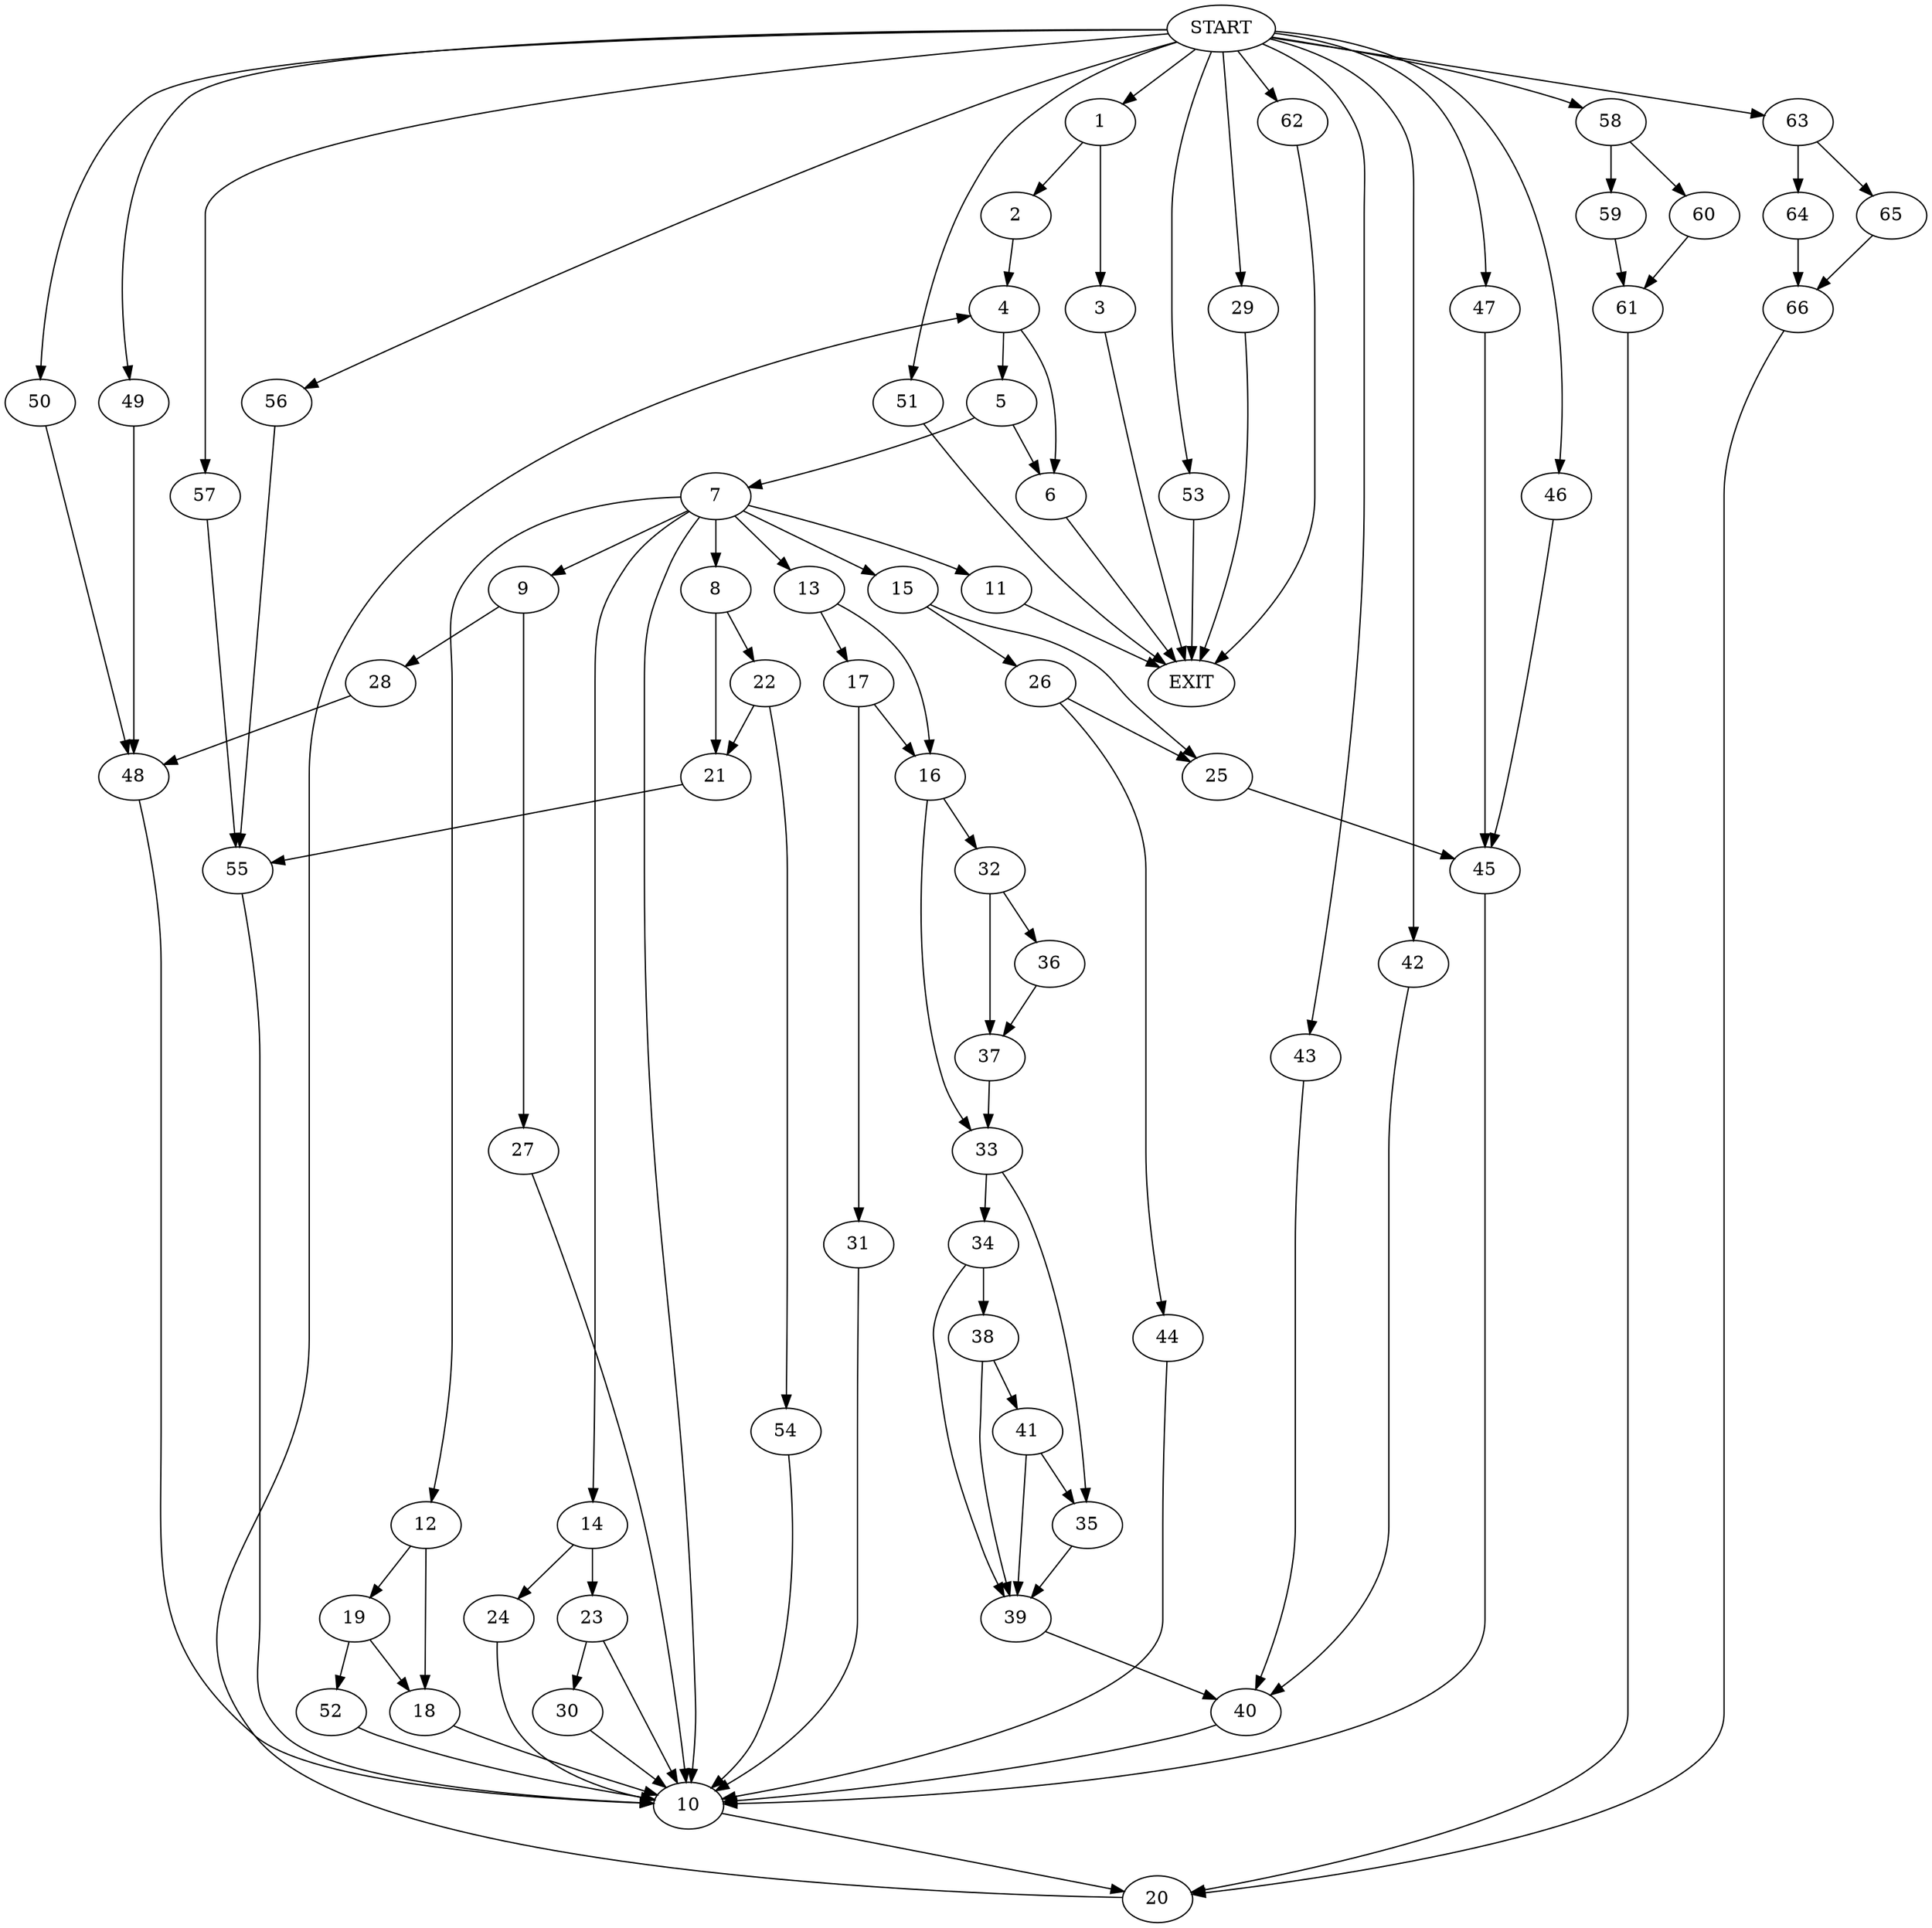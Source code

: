 digraph {
0 [label="START"]
67 [label="EXIT"]
0 -> 1
1 -> 2
1 -> 3
2 -> 4
3 -> 67
4 -> 5
4 -> 6
5 -> 7
5 -> 6
6 -> 67
7 -> 8
7 -> 9
7 -> 10
7 -> 11
7 -> 12
7 -> 13
7 -> 14
7 -> 15
11 -> 67
13 -> 16
13 -> 17
12 -> 18
12 -> 19
10 -> 20
8 -> 21
8 -> 22
14 -> 23
14 -> 24
15 -> 25
15 -> 26
9 -> 27
9 -> 28
0 -> 29
29 -> 67
24 -> 10
23 -> 10
23 -> 30
30 -> 10
17 -> 31
17 -> 16
16 -> 32
16 -> 33
31 -> 10
33 -> 34
33 -> 35
32 -> 36
32 -> 37
36 -> 37
37 -> 33
34 -> 38
34 -> 39
35 -> 39
39 -> 40
38 -> 41
38 -> 39
41 -> 39
41 -> 35
40 -> 10
0 -> 42
42 -> 40
0 -> 43
43 -> 40
26 -> 25
26 -> 44
25 -> 45
44 -> 10
45 -> 10
0 -> 46
46 -> 45
0 -> 47
47 -> 45
28 -> 48
27 -> 10
48 -> 10
0 -> 49
49 -> 48
0 -> 50
50 -> 48
0 -> 51
51 -> 67
19 -> 18
19 -> 52
18 -> 10
52 -> 10
0 -> 53
53 -> 67
22 -> 54
22 -> 21
21 -> 55
54 -> 10
55 -> 10
0 -> 56
56 -> 55
0 -> 57
57 -> 55
20 -> 4
0 -> 58
58 -> 59
58 -> 60
59 -> 61
60 -> 61
61 -> 20
0 -> 62
62 -> 67
0 -> 63
63 -> 64
63 -> 65
65 -> 66
64 -> 66
66 -> 20
}
